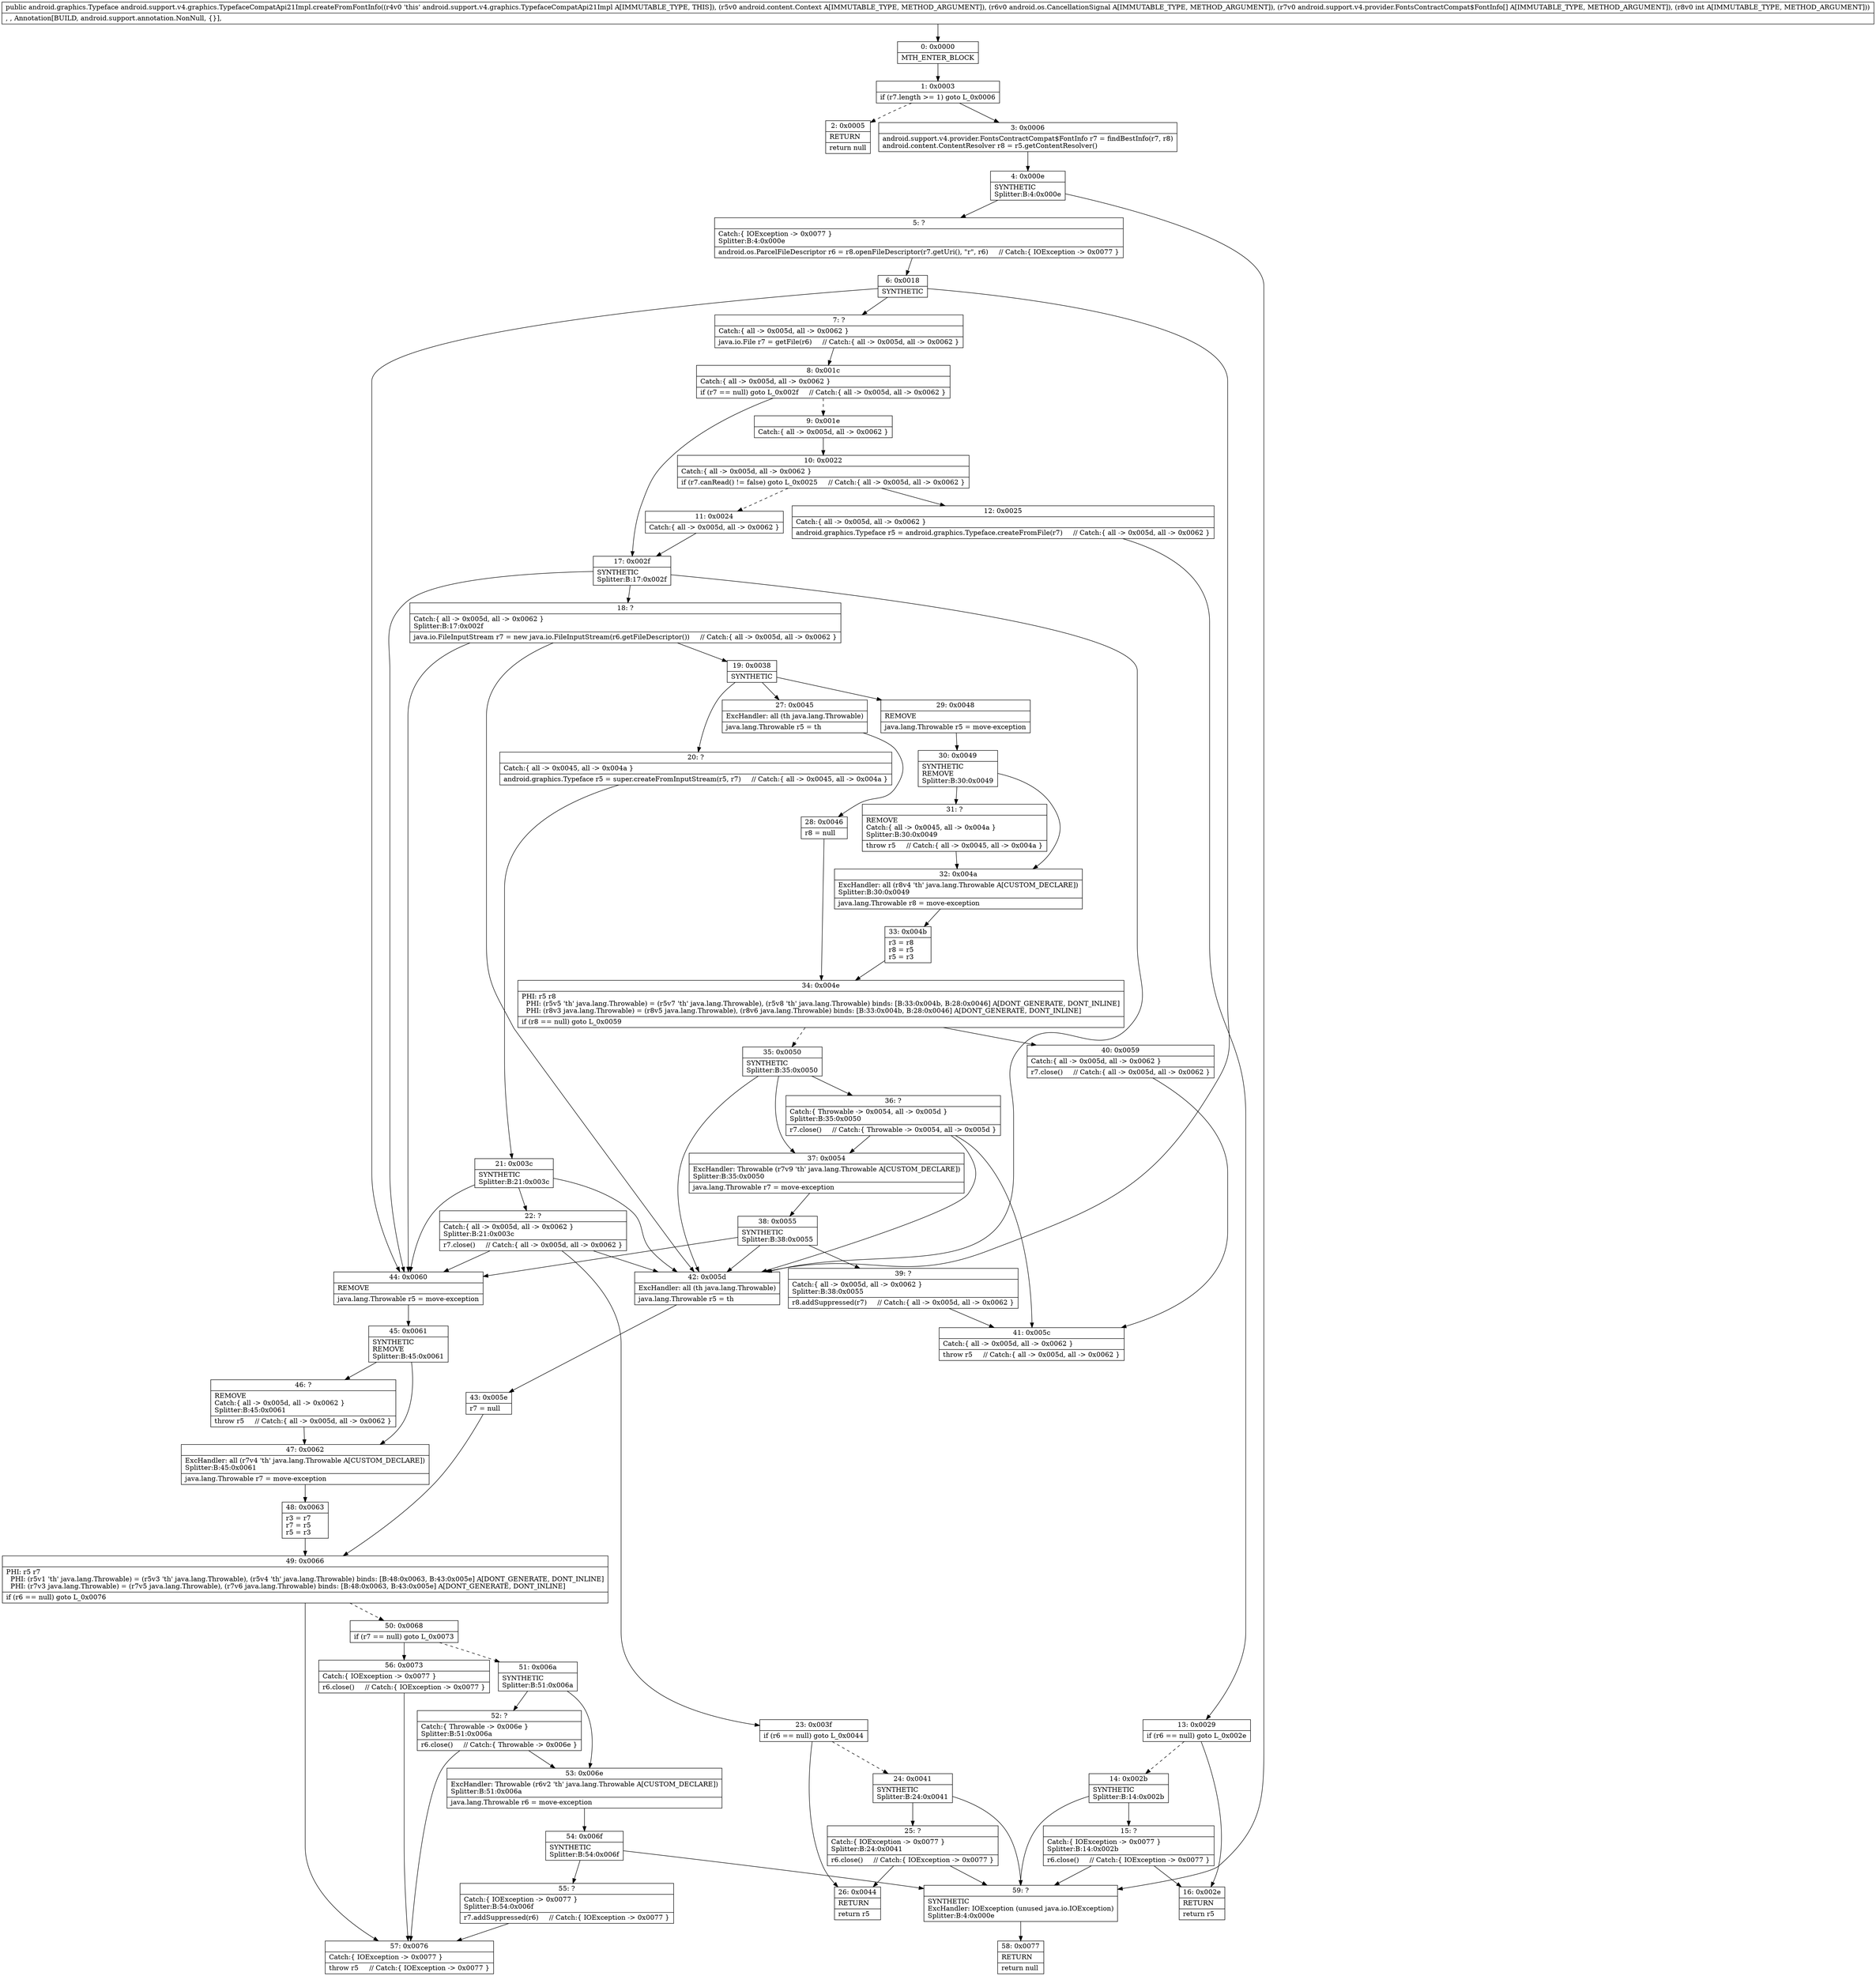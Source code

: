 digraph "CFG forandroid.support.v4.graphics.TypefaceCompatApi21Impl.createFromFontInfo(Landroid\/content\/Context;Landroid\/os\/CancellationSignal;[Landroid\/support\/v4\/provider\/FontsContractCompat$FontInfo;I)Landroid\/graphics\/Typeface;" {
Node_0 [shape=record,label="{0\:\ 0x0000|MTH_ENTER_BLOCK\l}"];
Node_1 [shape=record,label="{1\:\ 0x0003|if (r7.length \>= 1) goto L_0x0006\l}"];
Node_2 [shape=record,label="{2\:\ 0x0005|RETURN\l|return null\l}"];
Node_3 [shape=record,label="{3\:\ 0x0006|android.support.v4.provider.FontsContractCompat$FontInfo r7 = findBestInfo(r7, r8)\landroid.content.ContentResolver r8 = r5.getContentResolver()\l}"];
Node_4 [shape=record,label="{4\:\ 0x000e|SYNTHETIC\lSplitter:B:4:0x000e\l}"];
Node_5 [shape=record,label="{5\:\ ?|Catch:\{ IOException \-\> 0x0077 \}\lSplitter:B:4:0x000e\l|android.os.ParcelFileDescriptor r6 = r8.openFileDescriptor(r7.getUri(), \"r\", r6)     \/\/ Catch:\{ IOException \-\> 0x0077 \}\l}"];
Node_6 [shape=record,label="{6\:\ 0x0018|SYNTHETIC\l}"];
Node_7 [shape=record,label="{7\:\ ?|Catch:\{ all \-\> 0x005d, all \-\> 0x0062 \}\l|java.io.File r7 = getFile(r6)     \/\/ Catch:\{ all \-\> 0x005d, all \-\> 0x0062 \}\l}"];
Node_8 [shape=record,label="{8\:\ 0x001c|Catch:\{ all \-\> 0x005d, all \-\> 0x0062 \}\l|if (r7 == null) goto L_0x002f     \/\/ Catch:\{ all \-\> 0x005d, all \-\> 0x0062 \}\l}"];
Node_9 [shape=record,label="{9\:\ 0x001e|Catch:\{ all \-\> 0x005d, all \-\> 0x0062 \}\l}"];
Node_10 [shape=record,label="{10\:\ 0x0022|Catch:\{ all \-\> 0x005d, all \-\> 0x0062 \}\l|if (r7.canRead() != false) goto L_0x0025     \/\/ Catch:\{ all \-\> 0x005d, all \-\> 0x0062 \}\l}"];
Node_11 [shape=record,label="{11\:\ 0x0024|Catch:\{ all \-\> 0x005d, all \-\> 0x0062 \}\l}"];
Node_12 [shape=record,label="{12\:\ 0x0025|Catch:\{ all \-\> 0x005d, all \-\> 0x0062 \}\l|android.graphics.Typeface r5 = android.graphics.Typeface.createFromFile(r7)     \/\/ Catch:\{ all \-\> 0x005d, all \-\> 0x0062 \}\l}"];
Node_13 [shape=record,label="{13\:\ 0x0029|if (r6 == null) goto L_0x002e\l}"];
Node_14 [shape=record,label="{14\:\ 0x002b|SYNTHETIC\lSplitter:B:14:0x002b\l}"];
Node_15 [shape=record,label="{15\:\ ?|Catch:\{ IOException \-\> 0x0077 \}\lSplitter:B:14:0x002b\l|r6.close()     \/\/ Catch:\{ IOException \-\> 0x0077 \}\l}"];
Node_16 [shape=record,label="{16\:\ 0x002e|RETURN\l|return r5\l}"];
Node_17 [shape=record,label="{17\:\ 0x002f|SYNTHETIC\lSplitter:B:17:0x002f\l}"];
Node_18 [shape=record,label="{18\:\ ?|Catch:\{ all \-\> 0x005d, all \-\> 0x0062 \}\lSplitter:B:17:0x002f\l|java.io.FileInputStream r7 = new java.io.FileInputStream(r6.getFileDescriptor())     \/\/ Catch:\{ all \-\> 0x005d, all \-\> 0x0062 \}\l}"];
Node_19 [shape=record,label="{19\:\ 0x0038|SYNTHETIC\l}"];
Node_20 [shape=record,label="{20\:\ ?|Catch:\{ all \-\> 0x0045, all \-\> 0x004a \}\l|android.graphics.Typeface r5 = super.createFromInputStream(r5, r7)     \/\/ Catch:\{ all \-\> 0x0045, all \-\> 0x004a \}\l}"];
Node_21 [shape=record,label="{21\:\ 0x003c|SYNTHETIC\lSplitter:B:21:0x003c\l}"];
Node_22 [shape=record,label="{22\:\ ?|Catch:\{ all \-\> 0x005d, all \-\> 0x0062 \}\lSplitter:B:21:0x003c\l|r7.close()     \/\/ Catch:\{ all \-\> 0x005d, all \-\> 0x0062 \}\l}"];
Node_23 [shape=record,label="{23\:\ 0x003f|if (r6 == null) goto L_0x0044\l}"];
Node_24 [shape=record,label="{24\:\ 0x0041|SYNTHETIC\lSplitter:B:24:0x0041\l}"];
Node_25 [shape=record,label="{25\:\ ?|Catch:\{ IOException \-\> 0x0077 \}\lSplitter:B:24:0x0041\l|r6.close()     \/\/ Catch:\{ IOException \-\> 0x0077 \}\l}"];
Node_26 [shape=record,label="{26\:\ 0x0044|RETURN\l|return r5\l}"];
Node_27 [shape=record,label="{27\:\ 0x0045|ExcHandler: all (th java.lang.Throwable)\l|java.lang.Throwable r5 = th\l}"];
Node_28 [shape=record,label="{28\:\ 0x0046|r8 = null\l}"];
Node_29 [shape=record,label="{29\:\ 0x0048|REMOVE\l|java.lang.Throwable r5 = move\-exception\l}"];
Node_30 [shape=record,label="{30\:\ 0x0049|SYNTHETIC\lREMOVE\lSplitter:B:30:0x0049\l}"];
Node_31 [shape=record,label="{31\:\ ?|REMOVE\lCatch:\{ all \-\> 0x0045, all \-\> 0x004a \}\lSplitter:B:30:0x0049\l|throw r5     \/\/ Catch:\{ all \-\> 0x0045, all \-\> 0x004a \}\l}"];
Node_32 [shape=record,label="{32\:\ 0x004a|ExcHandler: all (r8v4 'th' java.lang.Throwable A[CUSTOM_DECLARE])\lSplitter:B:30:0x0049\l|java.lang.Throwable r8 = move\-exception\l}"];
Node_33 [shape=record,label="{33\:\ 0x004b|r3 = r8\lr8 = r5\lr5 = r3\l}"];
Node_34 [shape=record,label="{34\:\ 0x004e|PHI: r5 r8 \l  PHI: (r5v5 'th' java.lang.Throwable) = (r5v7 'th' java.lang.Throwable), (r5v8 'th' java.lang.Throwable) binds: [B:33:0x004b, B:28:0x0046] A[DONT_GENERATE, DONT_INLINE]\l  PHI: (r8v3 java.lang.Throwable) = (r8v5 java.lang.Throwable), (r8v6 java.lang.Throwable) binds: [B:33:0x004b, B:28:0x0046] A[DONT_GENERATE, DONT_INLINE]\l|if (r8 == null) goto L_0x0059\l}"];
Node_35 [shape=record,label="{35\:\ 0x0050|SYNTHETIC\lSplitter:B:35:0x0050\l}"];
Node_36 [shape=record,label="{36\:\ ?|Catch:\{ Throwable \-\> 0x0054, all \-\> 0x005d \}\lSplitter:B:35:0x0050\l|r7.close()     \/\/ Catch:\{ Throwable \-\> 0x0054, all \-\> 0x005d \}\l}"];
Node_37 [shape=record,label="{37\:\ 0x0054|ExcHandler: Throwable (r7v9 'th' java.lang.Throwable A[CUSTOM_DECLARE])\lSplitter:B:35:0x0050\l|java.lang.Throwable r7 = move\-exception\l}"];
Node_38 [shape=record,label="{38\:\ 0x0055|SYNTHETIC\lSplitter:B:38:0x0055\l}"];
Node_39 [shape=record,label="{39\:\ ?|Catch:\{ all \-\> 0x005d, all \-\> 0x0062 \}\lSplitter:B:38:0x0055\l|r8.addSuppressed(r7)     \/\/ Catch:\{ all \-\> 0x005d, all \-\> 0x0062 \}\l}"];
Node_40 [shape=record,label="{40\:\ 0x0059|Catch:\{ all \-\> 0x005d, all \-\> 0x0062 \}\l|r7.close()     \/\/ Catch:\{ all \-\> 0x005d, all \-\> 0x0062 \}\l}"];
Node_41 [shape=record,label="{41\:\ 0x005c|Catch:\{ all \-\> 0x005d, all \-\> 0x0062 \}\l|throw r5     \/\/ Catch:\{ all \-\> 0x005d, all \-\> 0x0062 \}\l}"];
Node_42 [shape=record,label="{42\:\ 0x005d|ExcHandler: all (th java.lang.Throwable)\l|java.lang.Throwable r5 = th\l}"];
Node_43 [shape=record,label="{43\:\ 0x005e|r7 = null\l}"];
Node_44 [shape=record,label="{44\:\ 0x0060|REMOVE\l|java.lang.Throwable r5 = move\-exception\l}"];
Node_45 [shape=record,label="{45\:\ 0x0061|SYNTHETIC\lREMOVE\lSplitter:B:45:0x0061\l}"];
Node_46 [shape=record,label="{46\:\ ?|REMOVE\lCatch:\{ all \-\> 0x005d, all \-\> 0x0062 \}\lSplitter:B:45:0x0061\l|throw r5     \/\/ Catch:\{ all \-\> 0x005d, all \-\> 0x0062 \}\l}"];
Node_47 [shape=record,label="{47\:\ 0x0062|ExcHandler: all (r7v4 'th' java.lang.Throwable A[CUSTOM_DECLARE])\lSplitter:B:45:0x0061\l|java.lang.Throwable r7 = move\-exception\l}"];
Node_48 [shape=record,label="{48\:\ 0x0063|r3 = r7\lr7 = r5\lr5 = r3\l}"];
Node_49 [shape=record,label="{49\:\ 0x0066|PHI: r5 r7 \l  PHI: (r5v1 'th' java.lang.Throwable) = (r5v3 'th' java.lang.Throwable), (r5v4 'th' java.lang.Throwable) binds: [B:48:0x0063, B:43:0x005e] A[DONT_GENERATE, DONT_INLINE]\l  PHI: (r7v3 java.lang.Throwable) = (r7v5 java.lang.Throwable), (r7v6 java.lang.Throwable) binds: [B:48:0x0063, B:43:0x005e] A[DONT_GENERATE, DONT_INLINE]\l|if (r6 == null) goto L_0x0076\l}"];
Node_50 [shape=record,label="{50\:\ 0x0068|if (r7 == null) goto L_0x0073\l}"];
Node_51 [shape=record,label="{51\:\ 0x006a|SYNTHETIC\lSplitter:B:51:0x006a\l}"];
Node_52 [shape=record,label="{52\:\ ?|Catch:\{ Throwable \-\> 0x006e \}\lSplitter:B:51:0x006a\l|r6.close()     \/\/ Catch:\{ Throwable \-\> 0x006e \}\l}"];
Node_53 [shape=record,label="{53\:\ 0x006e|ExcHandler: Throwable (r6v2 'th' java.lang.Throwable A[CUSTOM_DECLARE])\lSplitter:B:51:0x006a\l|java.lang.Throwable r6 = move\-exception\l}"];
Node_54 [shape=record,label="{54\:\ 0x006f|SYNTHETIC\lSplitter:B:54:0x006f\l}"];
Node_55 [shape=record,label="{55\:\ ?|Catch:\{ IOException \-\> 0x0077 \}\lSplitter:B:54:0x006f\l|r7.addSuppressed(r6)     \/\/ Catch:\{ IOException \-\> 0x0077 \}\l}"];
Node_56 [shape=record,label="{56\:\ 0x0073|Catch:\{ IOException \-\> 0x0077 \}\l|r6.close()     \/\/ Catch:\{ IOException \-\> 0x0077 \}\l}"];
Node_57 [shape=record,label="{57\:\ 0x0076|Catch:\{ IOException \-\> 0x0077 \}\l|throw r5     \/\/ Catch:\{ IOException \-\> 0x0077 \}\l}"];
Node_58 [shape=record,label="{58\:\ 0x0077|RETURN\l|return null\l}"];
Node_59 [shape=record,label="{59\:\ ?|SYNTHETIC\lExcHandler: IOException (unused java.io.IOException)\lSplitter:B:4:0x000e\l}"];
MethodNode[shape=record,label="{public android.graphics.Typeface android.support.v4.graphics.TypefaceCompatApi21Impl.createFromFontInfo((r4v0 'this' android.support.v4.graphics.TypefaceCompatApi21Impl A[IMMUTABLE_TYPE, THIS]), (r5v0 android.content.Context A[IMMUTABLE_TYPE, METHOD_ARGUMENT]), (r6v0 android.os.CancellationSignal A[IMMUTABLE_TYPE, METHOD_ARGUMENT]), (r7v0 android.support.v4.provider.FontsContractCompat$FontInfo[] A[IMMUTABLE_TYPE, METHOD_ARGUMENT]), (r8v0 int A[IMMUTABLE_TYPE, METHOD_ARGUMENT]))  | , , Annotation[BUILD, android.support.annotation.NonNull, \{\}], \l}"];
MethodNode -> Node_0;
Node_0 -> Node_1;
Node_1 -> Node_2[style=dashed];
Node_1 -> Node_3;
Node_3 -> Node_4;
Node_4 -> Node_5;
Node_4 -> Node_59;
Node_5 -> Node_6;
Node_6 -> Node_7;
Node_6 -> Node_44;
Node_6 -> Node_42;
Node_7 -> Node_8;
Node_8 -> Node_9[style=dashed];
Node_8 -> Node_17;
Node_9 -> Node_10;
Node_10 -> Node_11[style=dashed];
Node_10 -> Node_12;
Node_11 -> Node_17;
Node_12 -> Node_13;
Node_13 -> Node_14[style=dashed];
Node_13 -> Node_16;
Node_14 -> Node_15;
Node_14 -> Node_59;
Node_15 -> Node_16;
Node_15 -> Node_59;
Node_17 -> Node_18;
Node_17 -> Node_44;
Node_17 -> Node_42;
Node_18 -> Node_19;
Node_18 -> Node_44;
Node_18 -> Node_42;
Node_19 -> Node_20;
Node_19 -> Node_29;
Node_19 -> Node_27;
Node_20 -> Node_21;
Node_21 -> Node_22;
Node_21 -> Node_44;
Node_21 -> Node_42;
Node_22 -> Node_23;
Node_22 -> Node_44;
Node_22 -> Node_42;
Node_23 -> Node_24[style=dashed];
Node_23 -> Node_26;
Node_24 -> Node_25;
Node_24 -> Node_59;
Node_25 -> Node_26;
Node_25 -> Node_59;
Node_27 -> Node_28;
Node_28 -> Node_34;
Node_29 -> Node_30;
Node_30 -> Node_31;
Node_30 -> Node_32;
Node_31 -> Node_32;
Node_32 -> Node_33;
Node_33 -> Node_34;
Node_34 -> Node_35[style=dashed];
Node_34 -> Node_40;
Node_35 -> Node_36;
Node_35 -> Node_37;
Node_35 -> Node_42;
Node_36 -> Node_37;
Node_36 -> Node_42;
Node_36 -> Node_41;
Node_37 -> Node_38;
Node_38 -> Node_39;
Node_38 -> Node_44;
Node_38 -> Node_42;
Node_39 -> Node_41;
Node_40 -> Node_41;
Node_42 -> Node_43;
Node_43 -> Node_49;
Node_44 -> Node_45;
Node_45 -> Node_46;
Node_45 -> Node_47;
Node_46 -> Node_47;
Node_47 -> Node_48;
Node_48 -> Node_49;
Node_49 -> Node_50[style=dashed];
Node_49 -> Node_57;
Node_50 -> Node_51[style=dashed];
Node_50 -> Node_56;
Node_51 -> Node_52;
Node_51 -> Node_53;
Node_52 -> Node_53;
Node_52 -> Node_57;
Node_53 -> Node_54;
Node_54 -> Node_55;
Node_54 -> Node_59;
Node_55 -> Node_57;
Node_56 -> Node_57;
Node_59 -> Node_58;
}

